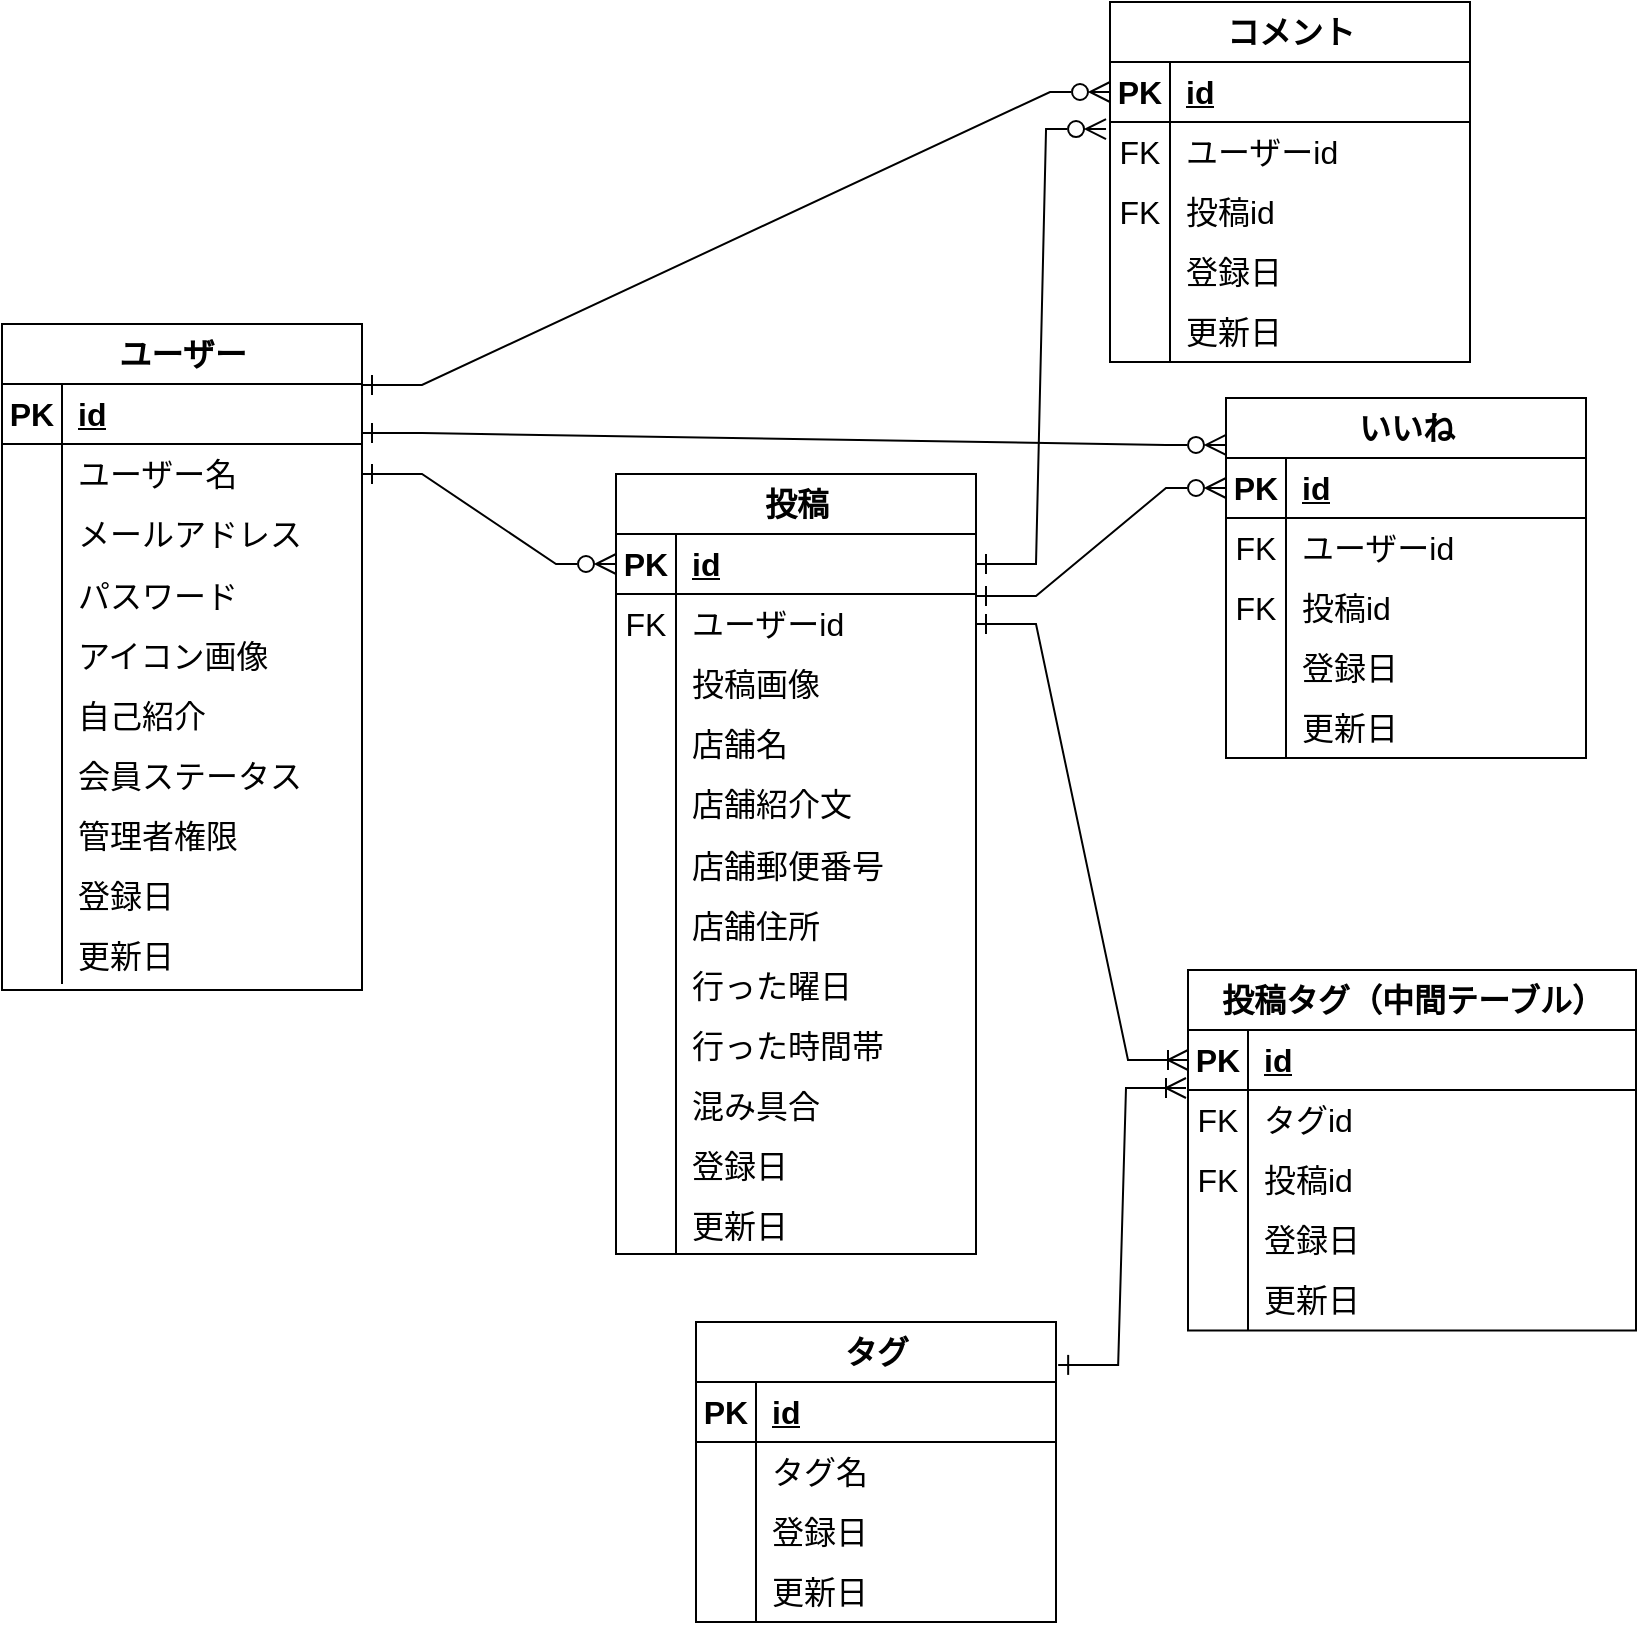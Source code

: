 <mxfile version="21.6.6" type="github">
  <diagram name="ページ1" id="L30dnHASQwjntTD-rncH">
    <mxGraphModel dx="1354" dy="1097" grid="0" gridSize="10" guides="1" tooltips="1" connect="1" arrows="1" fold="1" page="0" pageScale="1" pageWidth="827" pageHeight="1169" math="0" shadow="0">
      <root>
        <mxCell id="0" />
        <mxCell id="1" parent="0" />
        <mxCell id="-85cdk2h0eiCzFU2JvjW-14" value="投稿" style="shape=table;startSize=30;container=1;collapsible=1;childLayout=tableLayout;fixedRows=1;rowLines=0;fontStyle=1;align=center;resizeLast=1;html=1;fontSize=16;" vertex="1" parent="1">
          <mxGeometry x="-41" y="23" width="180" height="390" as="geometry" />
        </mxCell>
        <mxCell id="-85cdk2h0eiCzFU2JvjW-15" value="" style="shape=tableRow;horizontal=0;startSize=0;swimlaneHead=0;swimlaneBody=0;fillColor=none;collapsible=0;dropTarget=0;points=[[0,0.5],[1,0.5]];portConstraint=eastwest;top=0;left=0;right=0;bottom=1;fontSize=16;" vertex="1" parent="-85cdk2h0eiCzFU2JvjW-14">
          <mxGeometry y="30" width="180" height="30" as="geometry" />
        </mxCell>
        <mxCell id="-85cdk2h0eiCzFU2JvjW-16" value="PK" style="shape=partialRectangle;connectable=0;fillColor=none;top=0;left=0;bottom=0;right=0;fontStyle=1;overflow=hidden;whiteSpace=wrap;html=1;fontSize=16;" vertex="1" parent="-85cdk2h0eiCzFU2JvjW-15">
          <mxGeometry width="30" height="30" as="geometry">
            <mxRectangle width="30" height="30" as="alternateBounds" />
          </mxGeometry>
        </mxCell>
        <mxCell id="-85cdk2h0eiCzFU2JvjW-17" value="id" style="shape=partialRectangle;connectable=0;fillColor=none;top=0;left=0;bottom=0;right=0;align=left;spacingLeft=6;fontStyle=5;overflow=hidden;whiteSpace=wrap;html=1;fontSize=16;" vertex="1" parent="-85cdk2h0eiCzFU2JvjW-15">
          <mxGeometry x="30" width="150" height="30" as="geometry">
            <mxRectangle width="150" height="30" as="alternateBounds" />
          </mxGeometry>
        </mxCell>
        <mxCell id="-85cdk2h0eiCzFU2JvjW-108" value="" style="shape=tableRow;horizontal=0;startSize=0;swimlaneHead=0;swimlaneBody=0;fillColor=none;collapsible=0;dropTarget=0;points=[[0,0.5],[1,0.5]];portConstraint=eastwest;top=0;left=0;right=0;bottom=0;fontSize=16;" vertex="1" parent="-85cdk2h0eiCzFU2JvjW-14">
          <mxGeometry y="60" width="180" height="30" as="geometry" />
        </mxCell>
        <mxCell id="-85cdk2h0eiCzFU2JvjW-109" value="FK" style="shape=partialRectangle;connectable=0;fillColor=none;top=0;left=0;bottom=0;right=0;fontStyle=0;overflow=hidden;whiteSpace=wrap;html=1;fontSize=16;" vertex="1" parent="-85cdk2h0eiCzFU2JvjW-108">
          <mxGeometry width="30" height="30" as="geometry">
            <mxRectangle width="30" height="30" as="alternateBounds" />
          </mxGeometry>
        </mxCell>
        <mxCell id="-85cdk2h0eiCzFU2JvjW-110" value="ユーザーid" style="shape=partialRectangle;connectable=0;fillColor=none;top=0;left=0;bottom=0;right=0;align=left;spacingLeft=6;fontStyle=0;overflow=hidden;whiteSpace=wrap;html=1;fontSize=16;" vertex="1" parent="-85cdk2h0eiCzFU2JvjW-108">
          <mxGeometry x="30" width="150" height="30" as="geometry">
            <mxRectangle width="150" height="30" as="alternateBounds" />
          </mxGeometry>
        </mxCell>
        <mxCell id="-85cdk2h0eiCzFU2JvjW-18" value="" style="shape=tableRow;horizontal=0;startSize=0;swimlaneHead=0;swimlaneBody=0;fillColor=none;collapsible=0;dropTarget=0;points=[[0,0.5],[1,0.5]];portConstraint=eastwest;top=0;left=0;right=0;bottom=0;fontSize=16;" vertex="1" parent="-85cdk2h0eiCzFU2JvjW-14">
          <mxGeometry y="90" width="180" height="30" as="geometry" />
        </mxCell>
        <mxCell id="-85cdk2h0eiCzFU2JvjW-19" value="" style="shape=partialRectangle;connectable=0;fillColor=none;top=0;left=0;bottom=0;right=0;editable=1;overflow=hidden;whiteSpace=wrap;html=1;fontSize=16;" vertex="1" parent="-85cdk2h0eiCzFU2JvjW-18">
          <mxGeometry width="30" height="30" as="geometry">
            <mxRectangle width="30" height="30" as="alternateBounds" />
          </mxGeometry>
        </mxCell>
        <mxCell id="-85cdk2h0eiCzFU2JvjW-20" value="投稿画像" style="shape=partialRectangle;connectable=0;fillColor=none;top=0;left=0;bottom=0;right=0;align=left;spacingLeft=6;overflow=hidden;whiteSpace=wrap;html=1;fontSize=16;" vertex="1" parent="-85cdk2h0eiCzFU2JvjW-18">
          <mxGeometry x="30" width="150" height="30" as="geometry">
            <mxRectangle width="150" height="30" as="alternateBounds" />
          </mxGeometry>
        </mxCell>
        <mxCell id="-85cdk2h0eiCzFU2JvjW-21" value="" style="shape=tableRow;horizontal=0;startSize=0;swimlaneHead=0;swimlaneBody=0;fillColor=none;collapsible=0;dropTarget=0;points=[[0,0.5],[1,0.5]];portConstraint=eastwest;top=0;left=0;right=0;bottom=0;fontSize=16;" vertex="1" parent="-85cdk2h0eiCzFU2JvjW-14">
          <mxGeometry y="120" width="180" height="30" as="geometry" />
        </mxCell>
        <mxCell id="-85cdk2h0eiCzFU2JvjW-22" value="" style="shape=partialRectangle;connectable=0;fillColor=none;top=0;left=0;bottom=0;right=0;editable=1;overflow=hidden;whiteSpace=wrap;html=1;fontSize=16;" vertex="1" parent="-85cdk2h0eiCzFU2JvjW-21">
          <mxGeometry width="30" height="30" as="geometry">
            <mxRectangle width="30" height="30" as="alternateBounds" />
          </mxGeometry>
        </mxCell>
        <mxCell id="-85cdk2h0eiCzFU2JvjW-23" value="店舗名" style="shape=partialRectangle;connectable=0;fillColor=none;top=0;left=0;bottom=0;right=0;align=left;spacingLeft=6;overflow=hidden;whiteSpace=wrap;html=1;fontSize=16;" vertex="1" parent="-85cdk2h0eiCzFU2JvjW-21">
          <mxGeometry x="30" width="150" height="30" as="geometry">
            <mxRectangle width="150" height="30" as="alternateBounds" />
          </mxGeometry>
        </mxCell>
        <mxCell id="-85cdk2h0eiCzFU2JvjW-24" value="" style="shape=tableRow;horizontal=0;startSize=0;swimlaneHead=0;swimlaneBody=0;fillColor=none;collapsible=0;dropTarget=0;points=[[0,0.5],[1,0.5]];portConstraint=eastwest;top=0;left=0;right=0;bottom=0;fontSize=16;" vertex="1" parent="-85cdk2h0eiCzFU2JvjW-14">
          <mxGeometry y="150" width="180" height="30" as="geometry" />
        </mxCell>
        <mxCell id="-85cdk2h0eiCzFU2JvjW-25" value="" style="shape=partialRectangle;connectable=0;fillColor=none;top=0;left=0;bottom=0;right=0;editable=1;overflow=hidden;whiteSpace=wrap;html=1;fontSize=16;" vertex="1" parent="-85cdk2h0eiCzFU2JvjW-24">
          <mxGeometry width="30" height="30" as="geometry">
            <mxRectangle width="30" height="30" as="alternateBounds" />
          </mxGeometry>
        </mxCell>
        <mxCell id="-85cdk2h0eiCzFU2JvjW-26" value="店舗紹介文" style="shape=partialRectangle;connectable=0;fillColor=none;top=0;left=0;bottom=0;right=0;align=left;spacingLeft=6;overflow=hidden;whiteSpace=wrap;html=1;fontSize=16;" vertex="1" parent="-85cdk2h0eiCzFU2JvjW-24">
          <mxGeometry x="30" width="150" height="30" as="geometry">
            <mxRectangle width="150" height="30" as="alternateBounds" />
          </mxGeometry>
        </mxCell>
        <mxCell id="-85cdk2h0eiCzFU2JvjW-114" value="" style="shape=tableRow;horizontal=0;startSize=0;swimlaneHead=0;swimlaneBody=0;fillColor=none;collapsible=0;dropTarget=0;points=[[0,0.5],[1,0.5]];portConstraint=eastwest;top=0;left=0;right=0;bottom=0;fontSize=16;" vertex="1" parent="-85cdk2h0eiCzFU2JvjW-14">
          <mxGeometry y="180" width="180" height="30" as="geometry" />
        </mxCell>
        <mxCell id="-85cdk2h0eiCzFU2JvjW-115" value="" style="shape=partialRectangle;connectable=0;fillColor=none;top=0;left=0;bottom=0;right=0;editable=1;overflow=hidden;fontSize=16;" vertex="1" parent="-85cdk2h0eiCzFU2JvjW-114">
          <mxGeometry width="30" height="30" as="geometry">
            <mxRectangle width="30" height="30" as="alternateBounds" />
          </mxGeometry>
        </mxCell>
        <mxCell id="-85cdk2h0eiCzFU2JvjW-116" value="店舗郵便番号" style="shape=partialRectangle;connectable=0;fillColor=none;top=0;left=0;bottom=0;right=0;align=left;spacingLeft=6;overflow=hidden;fontSize=16;" vertex="1" parent="-85cdk2h0eiCzFU2JvjW-114">
          <mxGeometry x="30" width="150" height="30" as="geometry">
            <mxRectangle width="150" height="30" as="alternateBounds" />
          </mxGeometry>
        </mxCell>
        <mxCell id="-85cdk2h0eiCzFU2JvjW-124" value="" style="shape=tableRow;horizontal=0;startSize=0;swimlaneHead=0;swimlaneBody=0;fillColor=none;collapsible=0;dropTarget=0;points=[[0,0.5],[1,0.5]];portConstraint=eastwest;top=0;left=0;right=0;bottom=0;fontSize=16;" vertex="1" parent="-85cdk2h0eiCzFU2JvjW-14">
          <mxGeometry y="210" width="180" height="30" as="geometry" />
        </mxCell>
        <mxCell id="-85cdk2h0eiCzFU2JvjW-125" value="" style="shape=partialRectangle;connectable=0;fillColor=none;top=0;left=0;bottom=0;right=0;editable=1;overflow=hidden;fontSize=16;" vertex="1" parent="-85cdk2h0eiCzFU2JvjW-124">
          <mxGeometry width="30" height="30" as="geometry">
            <mxRectangle width="30" height="30" as="alternateBounds" />
          </mxGeometry>
        </mxCell>
        <mxCell id="-85cdk2h0eiCzFU2JvjW-126" value="店舗住所" style="shape=partialRectangle;connectable=0;fillColor=none;top=0;left=0;bottom=0;right=0;align=left;spacingLeft=6;overflow=hidden;fontSize=16;" vertex="1" parent="-85cdk2h0eiCzFU2JvjW-124">
          <mxGeometry x="30" width="150" height="30" as="geometry">
            <mxRectangle width="150" height="30" as="alternateBounds" />
          </mxGeometry>
        </mxCell>
        <mxCell id="-85cdk2h0eiCzFU2JvjW-130" value="" style="shape=tableRow;horizontal=0;startSize=0;swimlaneHead=0;swimlaneBody=0;fillColor=none;collapsible=0;dropTarget=0;points=[[0,0.5],[1,0.5]];portConstraint=eastwest;top=0;left=0;right=0;bottom=0;fontSize=16;" vertex="1" parent="-85cdk2h0eiCzFU2JvjW-14">
          <mxGeometry y="240" width="180" height="30" as="geometry" />
        </mxCell>
        <mxCell id="-85cdk2h0eiCzFU2JvjW-131" value="" style="shape=partialRectangle;connectable=0;fillColor=none;top=0;left=0;bottom=0;right=0;editable=1;overflow=hidden;fontSize=16;" vertex="1" parent="-85cdk2h0eiCzFU2JvjW-130">
          <mxGeometry width="30" height="30" as="geometry">
            <mxRectangle width="30" height="30" as="alternateBounds" />
          </mxGeometry>
        </mxCell>
        <mxCell id="-85cdk2h0eiCzFU2JvjW-132" value="行った曜日" style="shape=partialRectangle;connectable=0;fillColor=none;top=0;left=0;bottom=0;right=0;align=left;spacingLeft=6;overflow=hidden;fontSize=16;" vertex="1" parent="-85cdk2h0eiCzFU2JvjW-130">
          <mxGeometry x="30" width="150" height="30" as="geometry">
            <mxRectangle width="150" height="30" as="alternateBounds" />
          </mxGeometry>
        </mxCell>
        <mxCell id="-85cdk2h0eiCzFU2JvjW-127" value="" style="shape=tableRow;horizontal=0;startSize=0;swimlaneHead=0;swimlaneBody=0;fillColor=none;collapsible=0;dropTarget=0;points=[[0,0.5],[1,0.5]];portConstraint=eastwest;top=0;left=0;right=0;bottom=0;fontSize=16;" vertex="1" parent="-85cdk2h0eiCzFU2JvjW-14">
          <mxGeometry y="270" width="180" height="30" as="geometry" />
        </mxCell>
        <mxCell id="-85cdk2h0eiCzFU2JvjW-128" value="" style="shape=partialRectangle;connectable=0;fillColor=none;top=0;left=0;bottom=0;right=0;editable=1;overflow=hidden;fontSize=16;" vertex="1" parent="-85cdk2h0eiCzFU2JvjW-127">
          <mxGeometry width="30" height="30" as="geometry">
            <mxRectangle width="30" height="30" as="alternateBounds" />
          </mxGeometry>
        </mxCell>
        <mxCell id="-85cdk2h0eiCzFU2JvjW-129" value="行った時間帯" style="shape=partialRectangle;connectable=0;fillColor=none;top=0;left=0;bottom=0;right=0;align=left;spacingLeft=6;overflow=hidden;fontSize=16;" vertex="1" parent="-85cdk2h0eiCzFU2JvjW-127">
          <mxGeometry x="30" width="150" height="30" as="geometry">
            <mxRectangle width="150" height="30" as="alternateBounds" />
          </mxGeometry>
        </mxCell>
        <mxCell id="-85cdk2h0eiCzFU2JvjW-111" value="" style="shape=tableRow;horizontal=0;startSize=0;swimlaneHead=0;swimlaneBody=0;fillColor=none;collapsible=0;dropTarget=0;points=[[0,0.5],[1,0.5]];portConstraint=eastwest;top=0;left=0;right=0;bottom=0;fontSize=16;" vertex="1" parent="-85cdk2h0eiCzFU2JvjW-14">
          <mxGeometry y="300" width="180" height="30" as="geometry" />
        </mxCell>
        <mxCell id="-85cdk2h0eiCzFU2JvjW-112" value="" style="shape=partialRectangle;connectable=0;fillColor=none;top=0;left=0;bottom=0;right=0;editable=1;overflow=hidden;fontSize=16;" vertex="1" parent="-85cdk2h0eiCzFU2JvjW-111">
          <mxGeometry width="30" height="30" as="geometry">
            <mxRectangle width="30" height="30" as="alternateBounds" />
          </mxGeometry>
        </mxCell>
        <mxCell id="-85cdk2h0eiCzFU2JvjW-113" value="混み具合" style="shape=partialRectangle;connectable=0;fillColor=none;top=0;left=0;bottom=0;right=0;align=left;spacingLeft=6;overflow=hidden;fontSize=16;" vertex="1" parent="-85cdk2h0eiCzFU2JvjW-111">
          <mxGeometry x="30" width="150" height="30" as="geometry">
            <mxRectangle width="150" height="30" as="alternateBounds" />
          </mxGeometry>
        </mxCell>
        <mxCell id="-85cdk2h0eiCzFU2JvjW-151" value="" style="shape=tableRow;horizontal=0;startSize=0;swimlaneHead=0;swimlaneBody=0;fillColor=none;collapsible=0;dropTarget=0;points=[[0,0.5],[1,0.5]];portConstraint=eastwest;top=0;left=0;right=0;bottom=0;fontSize=16;" vertex="1" parent="-85cdk2h0eiCzFU2JvjW-14">
          <mxGeometry y="330" width="180" height="30" as="geometry" />
        </mxCell>
        <mxCell id="-85cdk2h0eiCzFU2JvjW-152" value="" style="shape=partialRectangle;connectable=0;fillColor=none;top=0;left=0;bottom=0;right=0;editable=1;overflow=hidden;fontSize=16;" vertex="1" parent="-85cdk2h0eiCzFU2JvjW-151">
          <mxGeometry width="30" height="30" as="geometry">
            <mxRectangle width="30" height="30" as="alternateBounds" />
          </mxGeometry>
        </mxCell>
        <mxCell id="-85cdk2h0eiCzFU2JvjW-153" value="登録日" style="shape=partialRectangle;connectable=0;fillColor=none;top=0;left=0;bottom=0;right=0;align=left;spacingLeft=6;overflow=hidden;fontSize=16;" vertex="1" parent="-85cdk2h0eiCzFU2JvjW-151">
          <mxGeometry x="30" width="150" height="30" as="geometry">
            <mxRectangle width="150" height="30" as="alternateBounds" />
          </mxGeometry>
        </mxCell>
        <mxCell id="-85cdk2h0eiCzFU2JvjW-154" value="" style="shape=tableRow;horizontal=0;startSize=0;swimlaneHead=0;swimlaneBody=0;fillColor=none;collapsible=0;dropTarget=0;points=[[0,0.5],[1,0.5]];portConstraint=eastwest;top=0;left=0;right=0;bottom=0;fontSize=16;" vertex="1" parent="-85cdk2h0eiCzFU2JvjW-14">
          <mxGeometry y="360" width="180" height="30" as="geometry" />
        </mxCell>
        <mxCell id="-85cdk2h0eiCzFU2JvjW-155" value="" style="shape=partialRectangle;connectable=0;fillColor=none;top=0;left=0;bottom=0;right=0;editable=1;overflow=hidden;fontSize=16;" vertex="1" parent="-85cdk2h0eiCzFU2JvjW-154">
          <mxGeometry width="30" height="30" as="geometry">
            <mxRectangle width="30" height="30" as="alternateBounds" />
          </mxGeometry>
        </mxCell>
        <mxCell id="-85cdk2h0eiCzFU2JvjW-156" value="更新日" style="shape=partialRectangle;connectable=0;fillColor=none;top=0;left=0;bottom=0;right=0;align=left;spacingLeft=6;overflow=hidden;fontSize=16;" vertex="1" parent="-85cdk2h0eiCzFU2JvjW-154">
          <mxGeometry x="30" width="150" height="30" as="geometry">
            <mxRectangle width="150" height="30" as="alternateBounds" />
          </mxGeometry>
        </mxCell>
        <mxCell id="-85cdk2h0eiCzFU2JvjW-27" value="いいね" style="shape=table;startSize=30;container=1;collapsible=1;childLayout=tableLayout;fixedRows=1;rowLines=0;fontStyle=1;align=center;resizeLast=1;html=1;fontSize=16;" vertex="1" parent="1">
          <mxGeometry x="264" y="-15" width="180" height="180" as="geometry" />
        </mxCell>
        <mxCell id="-85cdk2h0eiCzFU2JvjW-28" value="" style="shape=tableRow;horizontal=0;startSize=0;swimlaneHead=0;swimlaneBody=0;fillColor=none;collapsible=0;dropTarget=0;points=[[0,0.5],[1,0.5]];portConstraint=eastwest;top=0;left=0;right=0;bottom=1;fontSize=16;" vertex="1" parent="-85cdk2h0eiCzFU2JvjW-27">
          <mxGeometry y="30" width="180" height="30" as="geometry" />
        </mxCell>
        <mxCell id="-85cdk2h0eiCzFU2JvjW-29" value="PK" style="shape=partialRectangle;connectable=0;fillColor=none;top=0;left=0;bottom=0;right=0;fontStyle=1;overflow=hidden;whiteSpace=wrap;html=1;fontSize=16;" vertex="1" parent="-85cdk2h0eiCzFU2JvjW-28">
          <mxGeometry width="30" height="30" as="geometry">
            <mxRectangle width="30" height="30" as="alternateBounds" />
          </mxGeometry>
        </mxCell>
        <mxCell id="-85cdk2h0eiCzFU2JvjW-30" value="id" style="shape=partialRectangle;connectable=0;fillColor=none;top=0;left=0;bottom=0;right=0;align=left;spacingLeft=6;fontStyle=5;overflow=hidden;whiteSpace=wrap;html=1;fontSize=16;" vertex="1" parent="-85cdk2h0eiCzFU2JvjW-28">
          <mxGeometry x="30" width="150" height="30" as="geometry">
            <mxRectangle width="150" height="30" as="alternateBounds" />
          </mxGeometry>
        </mxCell>
        <mxCell id="-85cdk2h0eiCzFU2JvjW-133" value="" style="shape=tableRow;horizontal=0;startSize=0;swimlaneHead=0;swimlaneBody=0;fillColor=none;collapsible=0;dropTarget=0;points=[[0,0.5],[1,0.5]];portConstraint=eastwest;top=0;left=0;right=0;bottom=0;fontSize=16;" vertex="1" parent="-85cdk2h0eiCzFU2JvjW-27">
          <mxGeometry y="60" width="180" height="30" as="geometry" />
        </mxCell>
        <mxCell id="-85cdk2h0eiCzFU2JvjW-134" value="FK" style="shape=partialRectangle;connectable=0;fillColor=none;top=0;left=0;bottom=0;right=0;fontStyle=0;overflow=hidden;whiteSpace=wrap;html=1;fontSize=16;" vertex="1" parent="-85cdk2h0eiCzFU2JvjW-133">
          <mxGeometry width="30" height="30" as="geometry">
            <mxRectangle width="30" height="30" as="alternateBounds" />
          </mxGeometry>
        </mxCell>
        <mxCell id="-85cdk2h0eiCzFU2JvjW-135" value="ユーザーid" style="shape=partialRectangle;connectable=0;fillColor=none;top=0;left=0;bottom=0;right=0;align=left;spacingLeft=6;fontStyle=0;overflow=hidden;whiteSpace=wrap;html=1;fontSize=16;" vertex="1" parent="-85cdk2h0eiCzFU2JvjW-133">
          <mxGeometry x="30" width="150" height="30" as="geometry">
            <mxRectangle width="150" height="30" as="alternateBounds" />
          </mxGeometry>
        </mxCell>
        <mxCell id="-85cdk2h0eiCzFU2JvjW-136" value="" style="shape=tableRow;horizontal=0;startSize=0;swimlaneHead=0;swimlaneBody=0;fillColor=none;collapsible=0;dropTarget=0;points=[[0,0.5],[1,0.5]];portConstraint=eastwest;top=0;left=0;right=0;bottom=0;fontSize=16;" vertex="1" parent="-85cdk2h0eiCzFU2JvjW-27">
          <mxGeometry y="90" width="180" height="30" as="geometry" />
        </mxCell>
        <mxCell id="-85cdk2h0eiCzFU2JvjW-137" value="FK" style="shape=partialRectangle;connectable=0;fillColor=none;top=0;left=0;bottom=0;right=0;fontStyle=0;overflow=hidden;whiteSpace=wrap;html=1;fontSize=16;" vertex="1" parent="-85cdk2h0eiCzFU2JvjW-136">
          <mxGeometry width="30" height="30" as="geometry">
            <mxRectangle width="30" height="30" as="alternateBounds" />
          </mxGeometry>
        </mxCell>
        <mxCell id="-85cdk2h0eiCzFU2JvjW-138" value="投稿id" style="shape=partialRectangle;connectable=0;fillColor=none;top=0;left=0;bottom=0;right=0;align=left;spacingLeft=6;fontStyle=0;overflow=hidden;whiteSpace=wrap;html=1;fontSize=16;" vertex="1" parent="-85cdk2h0eiCzFU2JvjW-136">
          <mxGeometry x="30" width="150" height="30" as="geometry">
            <mxRectangle width="150" height="30" as="alternateBounds" />
          </mxGeometry>
        </mxCell>
        <mxCell id="-85cdk2h0eiCzFU2JvjW-31" value="" style="shape=tableRow;horizontal=0;startSize=0;swimlaneHead=0;swimlaneBody=0;fillColor=none;collapsible=0;dropTarget=0;points=[[0,0.5],[1,0.5]];portConstraint=eastwest;top=0;left=0;right=0;bottom=0;fontSize=16;" vertex="1" parent="-85cdk2h0eiCzFU2JvjW-27">
          <mxGeometry y="120" width="180" height="30" as="geometry" />
        </mxCell>
        <mxCell id="-85cdk2h0eiCzFU2JvjW-32" value="" style="shape=partialRectangle;connectable=0;fillColor=none;top=0;left=0;bottom=0;right=0;editable=1;overflow=hidden;whiteSpace=wrap;html=1;fontSize=16;" vertex="1" parent="-85cdk2h0eiCzFU2JvjW-31">
          <mxGeometry width="30" height="30" as="geometry">
            <mxRectangle width="30" height="30" as="alternateBounds" />
          </mxGeometry>
        </mxCell>
        <mxCell id="-85cdk2h0eiCzFU2JvjW-33" value="登録日" style="shape=partialRectangle;connectable=0;fillColor=none;top=0;left=0;bottom=0;right=0;align=left;spacingLeft=6;overflow=hidden;whiteSpace=wrap;html=1;fontSize=16;" vertex="1" parent="-85cdk2h0eiCzFU2JvjW-31">
          <mxGeometry x="30" width="150" height="30" as="geometry">
            <mxRectangle width="150" height="30" as="alternateBounds" />
          </mxGeometry>
        </mxCell>
        <mxCell id="-85cdk2h0eiCzFU2JvjW-34" value="" style="shape=tableRow;horizontal=0;startSize=0;swimlaneHead=0;swimlaneBody=0;fillColor=none;collapsible=0;dropTarget=0;points=[[0,0.5],[1,0.5]];portConstraint=eastwest;top=0;left=0;right=0;bottom=0;fontSize=16;" vertex="1" parent="-85cdk2h0eiCzFU2JvjW-27">
          <mxGeometry y="150" width="180" height="30" as="geometry" />
        </mxCell>
        <mxCell id="-85cdk2h0eiCzFU2JvjW-35" value="" style="shape=partialRectangle;connectable=0;fillColor=none;top=0;left=0;bottom=0;right=0;editable=1;overflow=hidden;whiteSpace=wrap;html=1;fontSize=16;" vertex="1" parent="-85cdk2h0eiCzFU2JvjW-34">
          <mxGeometry width="30" height="30" as="geometry">
            <mxRectangle width="30" height="30" as="alternateBounds" />
          </mxGeometry>
        </mxCell>
        <mxCell id="-85cdk2h0eiCzFU2JvjW-36" value="更新日" style="shape=partialRectangle;connectable=0;fillColor=none;top=0;left=0;bottom=0;right=0;align=left;spacingLeft=6;overflow=hidden;whiteSpace=wrap;html=1;fontSize=16;" vertex="1" parent="-85cdk2h0eiCzFU2JvjW-34">
          <mxGeometry x="30" width="150" height="30" as="geometry">
            <mxRectangle width="150" height="30" as="alternateBounds" />
          </mxGeometry>
        </mxCell>
        <mxCell id="-85cdk2h0eiCzFU2JvjW-79" value="ユーザー" style="shape=table;startSize=30;container=1;collapsible=1;childLayout=tableLayout;fixedRows=1;rowLines=0;fontStyle=1;align=center;resizeLast=1;html=1;fontSize=16;" vertex="1" parent="1">
          <mxGeometry x="-348" y="-52" width="180" height="333" as="geometry" />
        </mxCell>
        <mxCell id="-85cdk2h0eiCzFU2JvjW-80" value="" style="shape=tableRow;horizontal=0;startSize=0;swimlaneHead=0;swimlaneBody=0;fillColor=none;collapsible=0;dropTarget=0;points=[[0,0.5],[1,0.5]];portConstraint=eastwest;top=0;left=0;right=0;bottom=1;fontSize=16;" vertex="1" parent="-85cdk2h0eiCzFU2JvjW-79">
          <mxGeometry y="30" width="180" height="30" as="geometry" />
        </mxCell>
        <mxCell id="-85cdk2h0eiCzFU2JvjW-81" value="PK" style="shape=partialRectangle;connectable=0;fillColor=none;top=0;left=0;bottom=0;right=0;fontStyle=1;overflow=hidden;whiteSpace=wrap;html=1;fontSize=16;" vertex="1" parent="-85cdk2h0eiCzFU2JvjW-80">
          <mxGeometry width="30" height="30" as="geometry">
            <mxRectangle width="30" height="30" as="alternateBounds" />
          </mxGeometry>
        </mxCell>
        <mxCell id="-85cdk2h0eiCzFU2JvjW-82" value="id" style="shape=partialRectangle;connectable=0;fillColor=none;top=0;left=0;bottom=0;right=0;align=left;spacingLeft=6;fontStyle=5;overflow=hidden;whiteSpace=wrap;html=1;fontSize=16;" vertex="1" parent="-85cdk2h0eiCzFU2JvjW-80">
          <mxGeometry x="30" width="150" height="30" as="geometry">
            <mxRectangle width="150" height="30" as="alternateBounds" />
          </mxGeometry>
        </mxCell>
        <mxCell id="-85cdk2h0eiCzFU2JvjW-86" value="" style="shape=tableRow;horizontal=0;startSize=0;swimlaneHead=0;swimlaneBody=0;fillColor=none;collapsible=0;dropTarget=0;points=[[0,0.5],[1,0.5]];portConstraint=eastwest;top=0;left=0;right=0;bottom=0;fontSize=16;" vertex="1" parent="-85cdk2h0eiCzFU2JvjW-79">
          <mxGeometry y="60" width="180" height="30" as="geometry" />
        </mxCell>
        <mxCell id="-85cdk2h0eiCzFU2JvjW-87" value="" style="shape=partialRectangle;connectable=0;fillColor=none;top=0;left=0;bottom=0;right=0;editable=1;overflow=hidden;whiteSpace=wrap;html=1;fontSize=16;" vertex="1" parent="-85cdk2h0eiCzFU2JvjW-86">
          <mxGeometry width="30" height="30" as="geometry">
            <mxRectangle width="30" height="30" as="alternateBounds" />
          </mxGeometry>
        </mxCell>
        <mxCell id="-85cdk2h0eiCzFU2JvjW-88" value="ユーザー名" style="shape=partialRectangle;connectable=0;fillColor=none;top=0;left=0;bottom=0;right=0;align=left;spacingLeft=6;overflow=hidden;whiteSpace=wrap;html=1;fontSize=16;" vertex="1" parent="-85cdk2h0eiCzFU2JvjW-86">
          <mxGeometry x="30" width="150" height="30" as="geometry">
            <mxRectangle width="150" height="30" as="alternateBounds" />
          </mxGeometry>
        </mxCell>
        <mxCell id="-85cdk2h0eiCzFU2JvjW-89" value="" style="shape=tableRow;horizontal=0;startSize=0;swimlaneHead=0;swimlaneBody=0;fillColor=none;collapsible=0;dropTarget=0;points=[[0,0.5],[1,0.5]];portConstraint=eastwest;top=0;left=0;right=0;bottom=0;fontSize=16;" vertex="1" parent="-85cdk2h0eiCzFU2JvjW-79">
          <mxGeometry y="90" width="180" height="30" as="geometry" />
        </mxCell>
        <mxCell id="-85cdk2h0eiCzFU2JvjW-90" value="" style="shape=partialRectangle;connectable=0;fillColor=none;top=0;left=0;bottom=0;right=0;editable=1;overflow=hidden;whiteSpace=wrap;html=1;fontSize=16;" vertex="1" parent="-85cdk2h0eiCzFU2JvjW-89">
          <mxGeometry width="30" height="30" as="geometry">
            <mxRectangle width="30" height="30" as="alternateBounds" />
          </mxGeometry>
        </mxCell>
        <mxCell id="-85cdk2h0eiCzFU2JvjW-91" value="メールアドレス" style="shape=partialRectangle;connectable=0;fillColor=none;top=0;left=0;bottom=0;right=0;align=left;spacingLeft=6;overflow=hidden;whiteSpace=wrap;html=1;fontSize=16;" vertex="1" parent="-85cdk2h0eiCzFU2JvjW-89">
          <mxGeometry x="30" width="150" height="30" as="geometry">
            <mxRectangle width="150" height="30" as="alternateBounds" />
          </mxGeometry>
        </mxCell>
        <mxCell id="-85cdk2h0eiCzFU2JvjW-93" value="" style="shape=tableRow;horizontal=0;startSize=0;swimlaneHead=0;swimlaneBody=0;fillColor=none;collapsible=0;dropTarget=0;points=[[0,0.5],[1,0.5]];portConstraint=eastwest;top=0;left=0;right=0;bottom=0;fontSize=16;" vertex="1" parent="-85cdk2h0eiCzFU2JvjW-79">
          <mxGeometry y="120" width="180" height="30" as="geometry" />
        </mxCell>
        <mxCell id="-85cdk2h0eiCzFU2JvjW-94" value="" style="shape=partialRectangle;connectable=0;fillColor=none;top=0;left=0;bottom=0;right=0;editable=1;overflow=hidden;fontSize=16;" vertex="1" parent="-85cdk2h0eiCzFU2JvjW-93">
          <mxGeometry width="30" height="30" as="geometry">
            <mxRectangle width="30" height="30" as="alternateBounds" />
          </mxGeometry>
        </mxCell>
        <mxCell id="-85cdk2h0eiCzFU2JvjW-95" value="パスワード" style="shape=partialRectangle;connectable=0;fillColor=none;top=0;left=0;bottom=0;right=0;align=left;spacingLeft=6;overflow=hidden;fontSize=16;" vertex="1" parent="-85cdk2h0eiCzFU2JvjW-93">
          <mxGeometry x="30" width="150" height="30" as="geometry">
            <mxRectangle width="150" height="30" as="alternateBounds" />
          </mxGeometry>
        </mxCell>
        <mxCell id="-85cdk2h0eiCzFU2JvjW-96" value="" style="shape=tableRow;horizontal=0;startSize=0;swimlaneHead=0;swimlaneBody=0;fillColor=none;collapsible=0;dropTarget=0;points=[[0,0.5],[1,0.5]];portConstraint=eastwest;top=0;left=0;right=0;bottom=0;fontSize=16;" vertex="1" parent="-85cdk2h0eiCzFU2JvjW-79">
          <mxGeometry y="150" width="180" height="30" as="geometry" />
        </mxCell>
        <mxCell id="-85cdk2h0eiCzFU2JvjW-97" value="" style="shape=partialRectangle;connectable=0;fillColor=none;top=0;left=0;bottom=0;right=0;editable=1;overflow=hidden;fontSize=16;" vertex="1" parent="-85cdk2h0eiCzFU2JvjW-96">
          <mxGeometry width="30" height="30" as="geometry">
            <mxRectangle width="30" height="30" as="alternateBounds" />
          </mxGeometry>
        </mxCell>
        <mxCell id="-85cdk2h0eiCzFU2JvjW-98" value="アイコン画像" style="shape=partialRectangle;connectable=0;fillColor=none;top=0;left=0;bottom=0;right=0;align=left;spacingLeft=6;overflow=hidden;fontSize=16;" vertex="1" parent="-85cdk2h0eiCzFU2JvjW-96">
          <mxGeometry x="30" width="150" height="30" as="geometry">
            <mxRectangle width="150" height="30" as="alternateBounds" />
          </mxGeometry>
        </mxCell>
        <mxCell id="-85cdk2h0eiCzFU2JvjW-105" value="" style="shape=tableRow;horizontal=0;startSize=0;swimlaneHead=0;swimlaneBody=0;fillColor=none;collapsible=0;dropTarget=0;points=[[0,0.5],[1,0.5]];portConstraint=eastwest;top=0;left=0;right=0;bottom=0;fontSize=16;" vertex="1" parent="-85cdk2h0eiCzFU2JvjW-79">
          <mxGeometry y="180" width="180" height="30" as="geometry" />
        </mxCell>
        <mxCell id="-85cdk2h0eiCzFU2JvjW-106" value="" style="shape=partialRectangle;connectable=0;fillColor=none;top=0;left=0;bottom=0;right=0;editable=1;overflow=hidden;fontSize=16;" vertex="1" parent="-85cdk2h0eiCzFU2JvjW-105">
          <mxGeometry width="30" height="30" as="geometry">
            <mxRectangle width="30" height="30" as="alternateBounds" />
          </mxGeometry>
        </mxCell>
        <mxCell id="-85cdk2h0eiCzFU2JvjW-107" value="自己紹介" style="shape=partialRectangle;connectable=0;fillColor=none;top=0;left=0;bottom=0;right=0;align=left;spacingLeft=6;overflow=hidden;fontSize=16;" vertex="1" parent="-85cdk2h0eiCzFU2JvjW-105">
          <mxGeometry x="30" width="150" height="30" as="geometry">
            <mxRectangle width="150" height="30" as="alternateBounds" />
          </mxGeometry>
        </mxCell>
        <mxCell id="-85cdk2h0eiCzFU2JvjW-102" value="" style="shape=tableRow;horizontal=0;startSize=0;swimlaneHead=0;swimlaneBody=0;fillColor=none;collapsible=0;dropTarget=0;points=[[0,0.5],[1,0.5]];portConstraint=eastwest;top=0;left=0;right=0;bottom=0;fontSize=16;" vertex="1" parent="-85cdk2h0eiCzFU2JvjW-79">
          <mxGeometry y="210" width="180" height="30" as="geometry" />
        </mxCell>
        <mxCell id="-85cdk2h0eiCzFU2JvjW-103" value="" style="shape=partialRectangle;connectable=0;fillColor=none;top=0;left=0;bottom=0;right=0;editable=1;overflow=hidden;fontSize=16;" vertex="1" parent="-85cdk2h0eiCzFU2JvjW-102">
          <mxGeometry width="30" height="30" as="geometry">
            <mxRectangle width="30" height="30" as="alternateBounds" />
          </mxGeometry>
        </mxCell>
        <mxCell id="-85cdk2h0eiCzFU2JvjW-104" value="会員ステータス" style="shape=partialRectangle;connectable=0;fillColor=none;top=0;left=0;bottom=0;right=0;align=left;spacingLeft=6;overflow=hidden;fontSize=16;" vertex="1" parent="-85cdk2h0eiCzFU2JvjW-102">
          <mxGeometry x="30" width="150" height="30" as="geometry">
            <mxRectangle width="150" height="30" as="alternateBounds" />
          </mxGeometry>
        </mxCell>
        <mxCell id="-85cdk2h0eiCzFU2JvjW-99" value="" style="shape=tableRow;horizontal=0;startSize=0;swimlaneHead=0;swimlaneBody=0;fillColor=none;collapsible=0;dropTarget=0;points=[[0,0.5],[1,0.5]];portConstraint=eastwest;top=0;left=0;right=0;bottom=0;fontSize=16;" vertex="1" parent="-85cdk2h0eiCzFU2JvjW-79">
          <mxGeometry y="240" width="180" height="30" as="geometry" />
        </mxCell>
        <mxCell id="-85cdk2h0eiCzFU2JvjW-100" value="" style="shape=partialRectangle;connectable=0;fillColor=none;top=0;left=0;bottom=0;right=0;editable=1;overflow=hidden;fontSize=16;" vertex="1" parent="-85cdk2h0eiCzFU2JvjW-99">
          <mxGeometry width="30" height="30" as="geometry">
            <mxRectangle width="30" height="30" as="alternateBounds" />
          </mxGeometry>
        </mxCell>
        <mxCell id="-85cdk2h0eiCzFU2JvjW-101" value="管理者権限" style="shape=partialRectangle;connectable=0;fillColor=none;top=0;left=0;bottom=0;right=0;align=left;spacingLeft=6;overflow=hidden;fontSize=16;" vertex="1" parent="-85cdk2h0eiCzFU2JvjW-99">
          <mxGeometry x="30" width="150" height="30" as="geometry">
            <mxRectangle width="150" height="30" as="alternateBounds" />
          </mxGeometry>
        </mxCell>
        <mxCell id="-85cdk2h0eiCzFU2JvjW-139" value="" style="shape=tableRow;horizontal=0;startSize=0;swimlaneHead=0;swimlaneBody=0;fillColor=none;collapsible=0;dropTarget=0;points=[[0,0.5],[1,0.5]];portConstraint=eastwest;top=0;left=0;right=0;bottom=0;fontSize=16;" vertex="1" parent="-85cdk2h0eiCzFU2JvjW-79">
          <mxGeometry y="270" width="180" height="30" as="geometry" />
        </mxCell>
        <mxCell id="-85cdk2h0eiCzFU2JvjW-140" value="" style="shape=partialRectangle;connectable=0;fillColor=none;top=0;left=0;bottom=0;right=0;editable=1;overflow=hidden;fontSize=16;" vertex="1" parent="-85cdk2h0eiCzFU2JvjW-139">
          <mxGeometry width="30" height="30" as="geometry">
            <mxRectangle width="30" height="30" as="alternateBounds" />
          </mxGeometry>
        </mxCell>
        <mxCell id="-85cdk2h0eiCzFU2JvjW-141" value="登録日" style="shape=partialRectangle;connectable=0;fillColor=none;top=0;left=0;bottom=0;right=0;align=left;spacingLeft=6;overflow=hidden;fontSize=16;" vertex="1" parent="-85cdk2h0eiCzFU2JvjW-139">
          <mxGeometry x="30" width="150" height="30" as="geometry">
            <mxRectangle width="150" height="30" as="alternateBounds" />
          </mxGeometry>
        </mxCell>
        <mxCell id="-85cdk2h0eiCzFU2JvjW-142" value="" style="shape=tableRow;horizontal=0;startSize=0;swimlaneHead=0;swimlaneBody=0;fillColor=none;collapsible=0;dropTarget=0;points=[[0,0.5],[1,0.5]];portConstraint=eastwest;top=0;left=0;right=0;bottom=0;fontSize=16;" vertex="1" parent="-85cdk2h0eiCzFU2JvjW-79">
          <mxGeometry y="300" width="180" height="30" as="geometry" />
        </mxCell>
        <mxCell id="-85cdk2h0eiCzFU2JvjW-143" value="" style="shape=partialRectangle;connectable=0;fillColor=none;top=0;left=0;bottom=0;right=0;editable=1;overflow=hidden;fontSize=16;" vertex="1" parent="-85cdk2h0eiCzFU2JvjW-142">
          <mxGeometry width="30" height="30" as="geometry">
            <mxRectangle width="30" height="30" as="alternateBounds" />
          </mxGeometry>
        </mxCell>
        <mxCell id="-85cdk2h0eiCzFU2JvjW-144" value="更新日" style="shape=partialRectangle;connectable=0;fillColor=none;top=0;left=0;bottom=0;right=0;align=left;spacingLeft=6;overflow=hidden;fontSize=16;" vertex="1" parent="-85cdk2h0eiCzFU2JvjW-142">
          <mxGeometry x="30" width="150" height="30" as="geometry">
            <mxRectangle width="150" height="30" as="alternateBounds" />
          </mxGeometry>
        </mxCell>
        <mxCell id="-85cdk2h0eiCzFU2JvjW-157" value="コメント" style="shape=table;startSize=30;container=1;collapsible=1;childLayout=tableLayout;fixedRows=1;rowLines=0;fontStyle=1;align=center;resizeLast=1;html=1;fontSize=16;" vertex="1" parent="1">
          <mxGeometry x="206" y="-213" width="180" height="180" as="geometry" />
        </mxCell>
        <mxCell id="-85cdk2h0eiCzFU2JvjW-158" value="" style="shape=tableRow;horizontal=0;startSize=0;swimlaneHead=0;swimlaneBody=0;fillColor=none;collapsible=0;dropTarget=0;points=[[0,0.5],[1,0.5]];portConstraint=eastwest;top=0;left=0;right=0;bottom=1;fontSize=16;" vertex="1" parent="-85cdk2h0eiCzFU2JvjW-157">
          <mxGeometry y="30" width="180" height="30" as="geometry" />
        </mxCell>
        <mxCell id="-85cdk2h0eiCzFU2JvjW-159" value="PK" style="shape=partialRectangle;connectable=0;fillColor=none;top=0;left=0;bottom=0;right=0;fontStyle=1;overflow=hidden;whiteSpace=wrap;html=1;fontSize=16;" vertex="1" parent="-85cdk2h0eiCzFU2JvjW-158">
          <mxGeometry width="30" height="30" as="geometry">
            <mxRectangle width="30" height="30" as="alternateBounds" />
          </mxGeometry>
        </mxCell>
        <mxCell id="-85cdk2h0eiCzFU2JvjW-160" value="id" style="shape=partialRectangle;connectable=0;fillColor=none;top=0;left=0;bottom=0;right=0;align=left;spacingLeft=6;fontStyle=5;overflow=hidden;whiteSpace=wrap;html=1;fontSize=16;" vertex="1" parent="-85cdk2h0eiCzFU2JvjW-158">
          <mxGeometry x="30" width="150" height="30" as="geometry">
            <mxRectangle width="150" height="30" as="alternateBounds" />
          </mxGeometry>
        </mxCell>
        <mxCell id="-85cdk2h0eiCzFU2JvjW-173" value="" style="shape=tableRow;horizontal=0;startSize=0;swimlaneHead=0;swimlaneBody=0;fillColor=none;collapsible=0;dropTarget=0;points=[[0,0.5],[1,0.5]];portConstraint=eastwest;top=0;left=0;right=0;bottom=0;fontSize=16;" vertex="1" parent="-85cdk2h0eiCzFU2JvjW-157">
          <mxGeometry y="60" width="180" height="30" as="geometry" />
        </mxCell>
        <mxCell id="-85cdk2h0eiCzFU2JvjW-174" value="FK" style="shape=partialRectangle;connectable=0;fillColor=none;top=0;left=0;bottom=0;right=0;fontStyle=0;overflow=hidden;whiteSpace=wrap;html=1;fontSize=16;" vertex="1" parent="-85cdk2h0eiCzFU2JvjW-173">
          <mxGeometry width="30" height="30" as="geometry">
            <mxRectangle width="30" height="30" as="alternateBounds" />
          </mxGeometry>
        </mxCell>
        <mxCell id="-85cdk2h0eiCzFU2JvjW-175" value="ユーザーid" style="shape=partialRectangle;connectable=0;fillColor=none;top=0;left=0;bottom=0;right=0;align=left;spacingLeft=6;fontStyle=0;overflow=hidden;whiteSpace=wrap;html=1;fontSize=16;" vertex="1" parent="-85cdk2h0eiCzFU2JvjW-173">
          <mxGeometry x="30" width="150" height="30" as="geometry">
            <mxRectangle width="150" height="30" as="alternateBounds" />
          </mxGeometry>
        </mxCell>
        <mxCell id="-85cdk2h0eiCzFU2JvjW-170" value="" style="shape=tableRow;horizontal=0;startSize=0;swimlaneHead=0;swimlaneBody=0;fillColor=none;collapsible=0;dropTarget=0;points=[[0,0.5],[1,0.5]];portConstraint=eastwest;top=0;left=0;right=0;bottom=0;fontSize=16;" vertex="1" parent="-85cdk2h0eiCzFU2JvjW-157">
          <mxGeometry y="90" width="180" height="30" as="geometry" />
        </mxCell>
        <mxCell id="-85cdk2h0eiCzFU2JvjW-171" value="FK" style="shape=partialRectangle;connectable=0;fillColor=none;top=0;left=0;bottom=0;right=0;fontStyle=0;overflow=hidden;whiteSpace=wrap;html=1;fontSize=16;" vertex="1" parent="-85cdk2h0eiCzFU2JvjW-170">
          <mxGeometry width="30" height="30" as="geometry">
            <mxRectangle width="30" height="30" as="alternateBounds" />
          </mxGeometry>
        </mxCell>
        <mxCell id="-85cdk2h0eiCzFU2JvjW-172" value="投稿id&lt;br&gt;" style="shape=partialRectangle;connectable=0;fillColor=none;top=0;left=0;bottom=0;right=0;align=left;spacingLeft=6;fontStyle=0;overflow=hidden;whiteSpace=wrap;html=1;fontSize=16;" vertex="1" parent="-85cdk2h0eiCzFU2JvjW-170">
          <mxGeometry x="30" width="150" height="30" as="geometry">
            <mxRectangle width="150" height="30" as="alternateBounds" />
          </mxGeometry>
        </mxCell>
        <mxCell id="-85cdk2h0eiCzFU2JvjW-164" value="" style="shape=tableRow;horizontal=0;startSize=0;swimlaneHead=0;swimlaneBody=0;fillColor=none;collapsible=0;dropTarget=0;points=[[0,0.5],[1,0.5]];portConstraint=eastwest;top=0;left=0;right=0;bottom=0;fontSize=16;" vertex="1" parent="-85cdk2h0eiCzFU2JvjW-157">
          <mxGeometry y="120" width="180" height="30" as="geometry" />
        </mxCell>
        <mxCell id="-85cdk2h0eiCzFU2JvjW-165" value="" style="shape=partialRectangle;connectable=0;fillColor=none;top=0;left=0;bottom=0;right=0;editable=1;overflow=hidden;whiteSpace=wrap;html=1;fontSize=16;" vertex="1" parent="-85cdk2h0eiCzFU2JvjW-164">
          <mxGeometry width="30" height="30" as="geometry">
            <mxRectangle width="30" height="30" as="alternateBounds" />
          </mxGeometry>
        </mxCell>
        <mxCell id="-85cdk2h0eiCzFU2JvjW-166" value="登録日" style="shape=partialRectangle;connectable=0;fillColor=none;top=0;left=0;bottom=0;right=0;align=left;spacingLeft=6;overflow=hidden;whiteSpace=wrap;html=1;fontSize=16;" vertex="1" parent="-85cdk2h0eiCzFU2JvjW-164">
          <mxGeometry x="30" width="150" height="30" as="geometry">
            <mxRectangle width="150" height="30" as="alternateBounds" />
          </mxGeometry>
        </mxCell>
        <mxCell id="-85cdk2h0eiCzFU2JvjW-167" value="" style="shape=tableRow;horizontal=0;startSize=0;swimlaneHead=0;swimlaneBody=0;fillColor=none;collapsible=0;dropTarget=0;points=[[0,0.5],[1,0.5]];portConstraint=eastwest;top=0;left=0;right=0;bottom=0;fontSize=16;" vertex="1" parent="-85cdk2h0eiCzFU2JvjW-157">
          <mxGeometry y="150" width="180" height="30" as="geometry" />
        </mxCell>
        <mxCell id="-85cdk2h0eiCzFU2JvjW-168" value="" style="shape=partialRectangle;connectable=0;fillColor=none;top=0;left=0;bottom=0;right=0;editable=1;overflow=hidden;whiteSpace=wrap;html=1;fontSize=16;" vertex="1" parent="-85cdk2h0eiCzFU2JvjW-167">
          <mxGeometry width="30" height="30" as="geometry">
            <mxRectangle width="30" height="30" as="alternateBounds" />
          </mxGeometry>
        </mxCell>
        <mxCell id="-85cdk2h0eiCzFU2JvjW-169" value="更新日" style="shape=partialRectangle;connectable=0;fillColor=none;top=0;left=0;bottom=0;right=0;align=left;spacingLeft=6;overflow=hidden;whiteSpace=wrap;html=1;fontSize=16;" vertex="1" parent="-85cdk2h0eiCzFU2JvjW-167">
          <mxGeometry x="30" width="150" height="30" as="geometry">
            <mxRectangle width="150" height="30" as="alternateBounds" />
          </mxGeometry>
        </mxCell>
        <mxCell id="-85cdk2h0eiCzFU2JvjW-176" value="投稿タグ（中間テーブル）" style="shape=table;startSize=30;container=1;collapsible=1;childLayout=tableLayout;fixedRows=1;rowLines=0;fontStyle=1;align=center;resizeLast=1;html=1;fontSize=16;" vertex="1" parent="1">
          <mxGeometry x="245" y="271" width="224" height="180.25" as="geometry" />
        </mxCell>
        <mxCell id="-85cdk2h0eiCzFU2JvjW-177" value="" style="shape=tableRow;horizontal=0;startSize=0;swimlaneHead=0;swimlaneBody=0;fillColor=none;collapsible=0;dropTarget=0;points=[[0,0.5],[1,0.5]];portConstraint=eastwest;top=0;left=0;right=0;bottom=1;fontSize=16;" vertex="1" parent="-85cdk2h0eiCzFU2JvjW-176">
          <mxGeometry y="30" width="224" height="30" as="geometry" />
        </mxCell>
        <mxCell id="-85cdk2h0eiCzFU2JvjW-178" value="PK" style="shape=partialRectangle;connectable=0;fillColor=none;top=0;left=0;bottom=0;right=0;fontStyle=1;overflow=hidden;whiteSpace=wrap;html=1;fontSize=16;" vertex="1" parent="-85cdk2h0eiCzFU2JvjW-177">
          <mxGeometry width="30" height="30" as="geometry">
            <mxRectangle width="30" height="30" as="alternateBounds" />
          </mxGeometry>
        </mxCell>
        <mxCell id="-85cdk2h0eiCzFU2JvjW-179" value="id" style="shape=partialRectangle;connectable=0;fillColor=none;top=0;left=0;bottom=0;right=0;align=left;spacingLeft=6;fontStyle=5;overflow=hidden;whiteSpace=wrap;html=1;fontSize=16;" vertex="1" parent="-85cdk2h0eiCzFU2JvjW-177">
          <mxGeometry x="30" width="194" height="30" as="geometry">
            <mxRectangle width="194" height="30" as="alternateBounds" />
          </mxGeometry>
        </mxCell>
        <mxCell id="-85cdk2h0eiCzFU2JvjW-192" value="" style="shape=tableRow;horizontal=0;startSize=0;swimlaneHead=0;swimlaneBody=0;fillColor=none;collapsible=0;dropTarget=0;points=[[0,0.5],[1,0.5]];portConstraint=eastwest;top=0;left=0;right=0;bottom=0;fontSize=16;" vertex="1" parent="-85cdk2h0eiCzFU2JvjW-176">
          <mxGeometry y="60" width="224" height="30" as="geometry" />
        </mxCell>
        <mxCell id="-85cdk2h0eiCzFU2JvjW-193" value="FK" style="shape=partialRectangle;connectable=0;fillColor=none;top=0;left=0;bottom=0;right=0;fontStyle=0;overflow=hidden;whiteSpace=wrap;html=1;fontSize=16;" vertex="1" parent="-85cdk2h0eiCzFU2JvjW-192">
          <mxGeometry width="30" height="30" as="geometry">
            <mxRectangle width="30" height="30" as="alternateBounds" />
          </mxGeometry>
        </mxCell>
        <mxCell id="-85cdk2h0eiCzFU2JvjW-194" value="タグid" style="shape=partialRectangle;connectable=0;fillColor=none;top=0;left=0;bottom=0;right=0;align=left;spacingLeft=6;fontStyle=0;overflow=hidden;whiteSpace=wrap;html=1;fontSize=16;" vertex="1" parent="-85cdk2h0eiCzFU2JvjW-192">
          <mxGeometry x="30" width="194" height="30" as="geometry">
            <mxRectangle width="194" height="30" as="alternateBounds" />
          </mxGeometry>
        </mxCell>
        <mxCell id="-85cdk2h0eiCzFU2JvjW-189" value="" style="shape=tableRow;horizontal=0;startSize=0;swimlaneHead=0;swimlaneBody=0;fillColor=none;collapsible=0;dropTarget=0;points=[[0,0.5],[1,0.5]];portConstraint=eastwest;top=0;left=0;right=0;bottom=0;fontSize=16;" vertex="1" parent="-85cdk2h0eiCzFU2JvjW-176">
          <mxGeometry y="90" width="224" height="30" as="geometry" />
        </mxCell>
        <mxCell id="-85cdk2h0eiCzFU2JvjW-190" value="FK" style="shape=partialRectangle;connectable=0;fillColor=none;top=0;left=0;bottom=0;right=0;fontStyle=0;overflow=hidden;whiteSpace=wrap;html=1;fontSize=16;" vertex="1" parent="-85cdk2h0eiCzFU2JvjW-189">
          <mxGeometry width="30" height="30" as="geometry">
            <mxRectangle width="30" height="30" as="alternateBounds" />
          </mxGeometry>
        </mxCell>
        <mxCell id="-85cdk2h0eiCzFU2JvjW-191" value="投稿id" style="shape=partialRectangle;connectable=0;fillColor=none;top=0;left=0;bottom=0;right=0;align=left;spacingLeft=6;fontStyle=0;overflow=hidden;whiteSpace=wrap;html=1;fontSize=16;" vertex="1" parent="-85cdk2h0eiCzFU2JvjW-189">
          <mxGeometry x="30" width="194" height="30" as="geometry">
            <mxRectangle width="194" height="30" as="alternateBounds" />
          </mxGeometry>
        </mxCell>
        <mxCell id="-85cdk2h0eiCzFU2JvjW-183" value="" style="shape=tableRow;horizontal=0;startSize=0;swimlaneHead=0;swimlaneBody=0;fillColor=none;collapsible=0;dropTarget=0;points=[[0,0.5],[1,0.5]];portConstraint=eastwest;top=0;left=0;right=0;bottom=0;fontSize=16;" vertex="1" parent="-85cdk2h0eiCzFU2JvjW-176">
          <mxGeometry y="120" width="224" height="30" as="geometry" />
        </mxCell>
        <mxCell id="-85cdk2h0eiCzFU2JvjW-184" value="" style="shape=partialRectangle;connectable=0;fillColor=none;top=0;left=0;bottom=0;right=0;editable=1;overflow=hidden;whiteSpace=wrap;html=1;fontSize=16;" vertex="1" parent="-85cdk2h0eiCzFU2JvjW-183">
          <mxGeometry width="30" height="30" as="geometry">
            <mxRectangle width="30" height="30" as="alternateBounds" />
          </mxGeometry>
        </mxCell>
        <mxCell id="-85cdk2h0eiCzFU2JvjW-185" value="登録日" style="shape=partialRectangle;connectable=0;fillColor=none;top=0;left=0;bottom=0;right=0;align=left;spacingLeft=6;overflow=hidden;whiteSpace=wrap;html=1;fontSize=16;" vertex="1" parent="-85cdk2h0eiCzFU2JvjW-183">
          <mxGeometry x="30" width="194" height="30" as="geometry">
            <mxRectangle width="194" height="30" as="alternateBounds" />
          </mxGeometry>
        </mxCell>
        <mxCell id="-85cdk2h0eiCzFU2JvjW-186" value="" style="shape=tableRow;horizontal=0;startSize=0;swimlaneHead=0;swimlaneBody=0;fillColor=none;collapsible=0;dropTarget=0;points=[[0,0.5],[1,0.5]];portConstraint=eastwest;top=0;left=0;right=0;bottom=0;fontSize=16;" vertex="1" parent="-85cdk2h0eiCzFU2JvjW-176">
          <mxGeometry y="150" width="224" height="30" as="geometry" />
        </mxCell>
        <mxCell id="-85cdk2h0eiCzFU2JvjW-187" value="" style="shape=partialRectangle;connectable=0;fillColor=none;top=0;left=0;bottom=0;right=0;editable=1;overflow=hidden;whiteSpace=wrap;html=1;fontSize=16;" vertex="1" parent="-85cdk2h0eiCzFU2JvjW-186">
          <mxGeometry width="30" height="30" as="geometry">
            <mxRectangle width="30" height="30" as="alternateBounds" />
          </mxGeometry>
        </mxCell>
        <mxCell id="-85cdk2h0eiCzFU2JvjW-188" value="更新日" style="shape=partialRectangle;connectable=0;fillColor=none;top=0;left=0;bottom=0;right=0;align=left;spacingLeft=6;overflow=hidden;whiteSpace=wrap;html=1;fontSize=16;" vertex="1" parent="-85cdk2h0eiCzFU2JvjW-186">
          <mxGeometry x="30" width="194" height="30" as="geometry">
            <mxRectangle width="194" height="30" as="alternateBounds" />
          </mxGeometry>
        </mxCell>
        <mxCell id="-85cdk2h0eiCzFU2JvjW-195" value="タグ" style="shape=table;startSize=30;container=1;collapsible=1;childLayout=tableLayout;fixedRows=1;rowLines=0;fontStyle=1;align=center;resizeLast=1;html=1;fontSize=16;" vertex="1" parent="1">
          <mxGeometry x="-1" y="447" width="180" height="150" as="geometry" />
        </mxCell>
        <mxCell id="-85cdk2h0eiCzFU2JvjW-196" value="" style="shape=tableRow;horizontal=0;startSize=0;swimlaneHead=0;swimlaneBody=0;fillColor=none;collapsible=0;dropTarget=0;points=[[0,0.5],[1,0.5]];portConstraint=eastwest;top=0;left=0;right=0;bottom=1;fontSize=16;" vertex="1" parent="-85cdk2h0eiCzFU2JvjW-195">
          <mxGeometry y="30" width="180" height="30" as="geometry" />
        </mxCell>
        <mxCell id="-85cdk2h0eiCzFU2JvjW-197" value="PK" style="shape=partialRectangle;connectable=0;fillColor=none;top=0;left=0;bottom=0;right=0;fontStyle=1;overflow=hidden;whiteSpace=wrap;html=1;fontSize=16;" vertex="1" parent="-85cdk2h0eiCzFU2JvjW-196">
          <mxGeometry width="30" height="30" as="geometry">
            <mxRectangle width="30" height="30" as="alternateBounds" />
          </mxGeometry>
        </mxCell>
        <mxCell id="-85cdk2h0eiCzFU2JvjW-198" value="id" style="shape=partialRectangle;connectable=0;fillColor=none;top=0;left=0;bottom=0;right=0;align=left;spacingLeft=6;fontStyle=5;overflow=hidden;whiteSpace=wrap;html=1;fontSize=16;" vertex="1" parent="-85cdk2h0eiCzFU2JvjW-196">
          <mxGeometry x="30" width="150" height="30" as="geometry">
            <mxRectangle width="150" height="30" as="alternateBounds" />
          </mxGeometry>
        </mxCell>
        <mxCell id="-85cdk2h0eiCzFU2JvjW-199" value="" style="shape=tableRow;horizontal=0;startSize=0;swimlaneHead=0;swimlaneBody=0;fillColor=none;collapsible=0;dropTarget=0;points=[[0,0.5],[1,0.5]];portConstraint=eastwest;top=0;left=0;right=0;bottom=0;fontSize=16;" vertex="1" parent="-85cdk2h0eiCzFU2JvjW-195">
          <mxGeometry y="60" width="180" height="30" as="geometry" />
        </mxCell>
        <mxCell id="-85cdk2h0eiCzFU2JvjW-200" value="" style="shape=partialRectangle;connectable=0;fillColor=none;top=0;left=0;bottom=0;right=0;editable=1;overflow=hidden;whiteSpace=wrap;html=1;fontSize=16;" vertex="1" parent="-85cdk2h0eiCzFU2JvjW-199">
          <mxGeometry width="30" height="30" as="geometry">
            <mxRectangle width="30" height="30" as="alternateBounds" />
          </mxGeometry>
        </mxCell>
        <mxCell id="-85cdk2h0eiCzFU2JvjW-201" value="タグ名" style="shape=partialRectangle;connectable=0;fillColor=none;top=0;left=0;bottom=0;right=0;align=left;spacingLeft=6;overflow=hidden;whiteSpace=wrap;html=1;fontSize=16;" vertex="1" parent="-85cdk2h0eiCzFU2JvjW-199">
          <mxGeometry x="30" width="150" height="30" as="geometry">
            <mxRectangle width="150" height="30" as="alternateBounds" />
          </mxGeometry>
        </mxCell>
        <mxCell id="-85cdk2h0eiCzFU2JvjW-202" value="" style="shape=tableRow;horizontal=0;startSize=0;swimlaneHead=0;swimlaneBody=0;fillColor=none;collapsible=0;dropTarget=0;points=[[0,0.5],[1,0.5]];portConstraint=eastwest;top=0;left=0;right=0;bottom=0;fontSize=16;" vertex="1" parent="-85cdk2h0eiCzFU2JvjW-195">
          <mxGeometry y="90" width="180" height="30" as="geometry" />
        </mxCell>
        <mxCell id="-85cdk2h0eiCzFU2JvjW-203" value="" style="shape=partialRectangle;connectable=0;fillColor=none;top=0;left=0;bottom=0;right=0;editable=1;overflow=hidden;whiteSpace=wrap;html=1;fontSize=16;" vertex="1" parent="-85cdk2h0eiCzFU2JvjW-202">
          <mxGeometry width="30" height="30" as="geometry">
            <mxRectangle width="30" height="30" as="alternateBounds" />
          </mxGeometry>
        </mxCell>
        <mxCell id="-85cdk2h0eiCzFU2JvjW-204" value="登録日" style="shape=partialRectangle;connectable=0;fillColor=none;top=0;left=0;bottom=0;right=0;align=left;spacingLeft=6;overflow=hidden;whiteSpace=wrap;html=1;fontSize=16;" vertex="1" parent="-85cdk2h0eiCzFU2JvjW-202">
          <mxGeometry x="30" width="150" height="30" as="geometry">
            <mxRectangle width="150" height="30" as="alternateBounds" />
          </mxGeometry>
        </mxCell>
        <mxCell id="-85cdk2h0eiCzFU2JvjW-205" value="" style="shape=tableRow;horizontal=0;startSize=0;swimlaneHead=0;swimlaneBody=0;fillColor=none;collapsible=0;dropTarget=0;points=[[0,0.5],[1,0.5]];portConstraint=eastwest;top=0;left=0;right=0;bottom=0;fontSize=16;" vertex="1" parent="-85cdk2h0eiCzFU2JvjW-195">
          <mxGeometry y="120" width="180" height="30" as="geometry" />
        </mxCell>
        <mxCell id="-85cdk2h0eiCzFU2JvjW-206" value="" style="shape=partialRectangle;connectable=0;fillColor=none;top=0;left=0;bottom=0;right=0;editable=1;overflow=hidden;whiteSpace=wrap;html=1;fontSize=16;" vertex="1" parent="-85cdk2h0eiCzFU2JvjW-205">
          <mxGeometry width="30" height="30" as="geometry">
            <mxRectangle width="30" height="30" as="alternateBounds" />
          </mxGeometry>
        </mxCell>
        <mxCell id="-85cdk2h0eiCzFU2JvjW-207" value="更新日" style="shape=partialRectangle;connectable=0;fillColor=none;top=0;left=0;bottom=0;right=0;align=left;spacingLeft=6;overflow=hidden;whiteSpace=wrap;html=1;fontSize=16;" vertex="1" parent="-85cdk2h0eiCzFU2JvjW-205">
          <mxGeometry x="30" width="150" height="30" as="geometry">
            <mxRectangle width="150" height="30" as="alternateBounds" />
          </mxGeometry>
        </mxCell>
        <mxCell id="-85cdk2h0eiCzFU2JvjW-208" value="" style="endArrow=ERzeroToMany;html=1;rounded=0;fontSize=12;startSize=8;endSize=8;edgeStyle=entityRelationEdgeStyle;startArrow=ERone;startFill=0;endFill=0;exitX=1;exitY=0.5;exitDx=0;exitDy=0;entryX=0;entryY=0.5;entryDx=0;entryDy=0;" edge="1" parent="1" source="-85cdk2h0eiCzFU2JvjW-86" target="-85cdk2h0eiCzFU2JvjW-15">
          <mxGeometry width="50" height="50" relative="1" as="geometry">
            <mxPoint x="-125" y="87" as="sourcePoint" />
            <mxPoint x="-56" y="90" as="targetPoint" />
          </mxGeometry>
        </mxCell>
        <mxCell id="-85cdk2h0eiCzFU2JvjW-209" value="" style="endArrow=ERzeroToMany;html=1;rounded=0;fontSize=12;startSize=8;endSize=8;edgeStyle=entityRelationEdgeStyle;startArrow=ERone;startFill=0;endFill=0;exitX=1.017;exitY=-0.05;exitDx=0;exitDy=0;exitPerimeter=0;entryX=0;entryY=0.5;entryDx=0;entryDy=0;" edge="1" parent="1" target="-85cdk2h0eiCzFU2JvjW-158">
          <mxGeometry width="50" height="50" relative="1" as="geometry">
            <mxPoint x="-168.0" y="-21.5" as="sourcePoint" />
            <mxPoint x="-46.06" y="-103" as="targetPoint" />
          </mxGeometry>
        </mxCell>
        <mxCell id="-85cdk2h0eiCzFU2JvjW-210" value="" style="endArrow=ERzeroToMany;html=1;rounded=0;fontSize=12;startSize=8;endSize=8;edgeStyle=entityRelationEdgeStyle;startArrow=ERone;startFill=0;endFill=0;exitX=1.022;exitY=-0.15;exitDx=0;exitDy=0;exitPerimeter=0;entryX=0;entryY=-0.217;entryDx=0;entryDy=0;entryPerimeter=0;" edge="1" parent="1" target="-85cdk2h0eiCzFU2JvjW-28">
          <mxGeometry width="50" height="50" relative="1" as="geometry">
            <mxPoint x="-168.0" y="2.5" as="sourcePoint" />
            <mxPoint x="264" y="27" as="targetPoint" />
            <Array as="points">
              <mxPoint x="-160.96" y="-1" />
            </Array>
          </mxGeometry>
        </mxCell>
        <mxCell id="-85cdk2h0eiCzFU2JvjW-211" value="" style="endArrow=ERzeroToMany;html=1;rounded=0;fontSize=12;startSize=8;endSize=8;startArrow=ERone;startFill=0;endFill=0;exitX=1;exitY=0.5;exitDx=0;exitDy=0;entryX=-0.011;entryY=0.117;entryDx=0;entryDy=0;entryPerimeter=0;edgeStyle=entityRelationEdgeStyle;" edge="1" parent="1" source="-85cdk2h0eiCzFU2JvjW-15" target="-85cdk2h0eiCzFU2JvjW-173">
          <mxGeometry width="50" height="50" relative="1" as="geometry">
            <mxPoint x="164" y="-34" as="sourcePoint" />
            <mxPoint x="214" y="-84" as="targetPoint" />
          </mxGeometry>
        </mxCell>
        <mxCell id="-85cdk2h0eiCzFU2JvjW-212" value="" style="endArrow=ERoneToMany;html=1;rounded=0;fontSize=12;startSize=8;endSize=8;edgeStyle=entityRelationEdgeStyle;startArrow=ERone;startFill=0;endFill=0;exitX=1.006;exitY=0.143;exitDx=0;exitDy=0;exitPerimeter=0;" edge="1" parent="1" source="-85cdk2h0eiCzFU2JvjW-195">
          <mxGeometry width="50" height="50" relative="1" as="geometry">
            <mxPoint x="194" y="616.25" as="sourcePoint" />
            <mxPoint x="244" y="330" as="targetPoint" />
          </mxGeometry>
        </mxCell>
        <mxCell id="-85cdk2h0eiCzFU2JvjW-213" value="" style="endArrow=ERoneToMany;html=1;rounded=0;fontSize=12;startSize=8;endSize=8;edgeStyle=entityRelationEdgeStyle;startArrow=ERone;startFill=0;endFill=0;exitX=1;exitY=0.5;exitDx=0;exitDy=0;entryX=0;entryY=0.5;entryDx=0;entryDy=0;" edge="1" parent="1" source="-85cdk2h0eiCzFU2JvjW-108" target="-85cdk2h0eiCzFU2JvjW-177">
          <mxGeometry width="50" height="50" relative="1" as="geometry">
            <mxPoint x="178" y="369" as="sourcePoint" />
            <mxPoint x="228" y="319" as="targetPoint" />
          </mxGeometry>
        </mxCell>
        <mxCell id="-85cdk2h0eiCzFU2JvjW-214" value="" style="endArrow=ERzeroToMany;html=1;rounded=0;fontSize=12;startSize=8;endSize=8;edgeStyle=entityRelationEdgeStyle;startArrow=ERone;startFill=0;endFill=0;entryX=0;entryY=0.5;entryDx=0;entryDy=0;" edge="1" parent="1" target="-85cdk2h0eiCzFU2JvjW-28">
          <mxGeometry width="50" height="50" relative="1" as="geometry">
            <mxPoint x="139" y="84" as="sourcePoint" />
            <mxPoint x="265" y="49" as="targetPoint" />
            <Array as="points">
              <mxPoint x="381.04" y="422.51" />
              <mxPoint x="229.04" y="99.51" />
            </Array>
          </mxGeometry>
        </mxCell>
      </root>
    </mxGraphModel>
  </diagram>
</mxfile>
